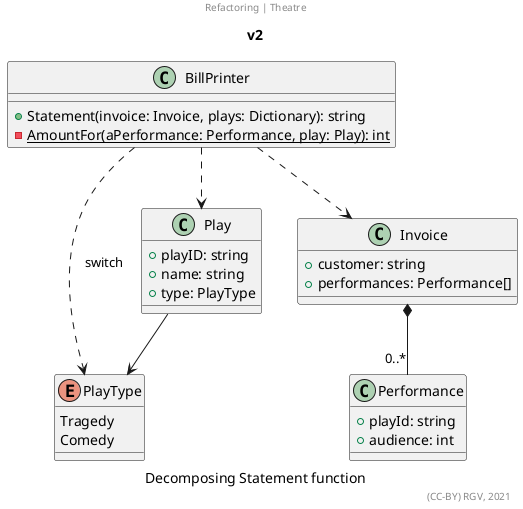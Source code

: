 @startuml
title v2
center header Refactoring | Theatre
'''''''''''''
allowmixing
'''''''''''''

enum PlayType{
    Tragedy
    Comedy
}

class Performance{
    +playId: string
    +audience: int
}

class Invoice{
    +customer: string
    +performances: Performance[]
}

class Play{
    +playID: string
    +name: string
    +type: PlayType
}

class BillPrinter{
    +Statement(invoice: Invoice, plays: Dictionary): string 
    -{static}AmountFor(aPerformance: Performance, play: Play): int
}

'''''''''''''

Play --> PlayType
Invoice *-- "0..*" Performance

BillPrinter ..> Invoice
BillPrinter ..> Play
BillPrinter ..> PlayType : switch


'''''''''''''
'''''''''''''
caption Decomposing Statement function
right footer (CC-BY) RGV, 2021
@enduml